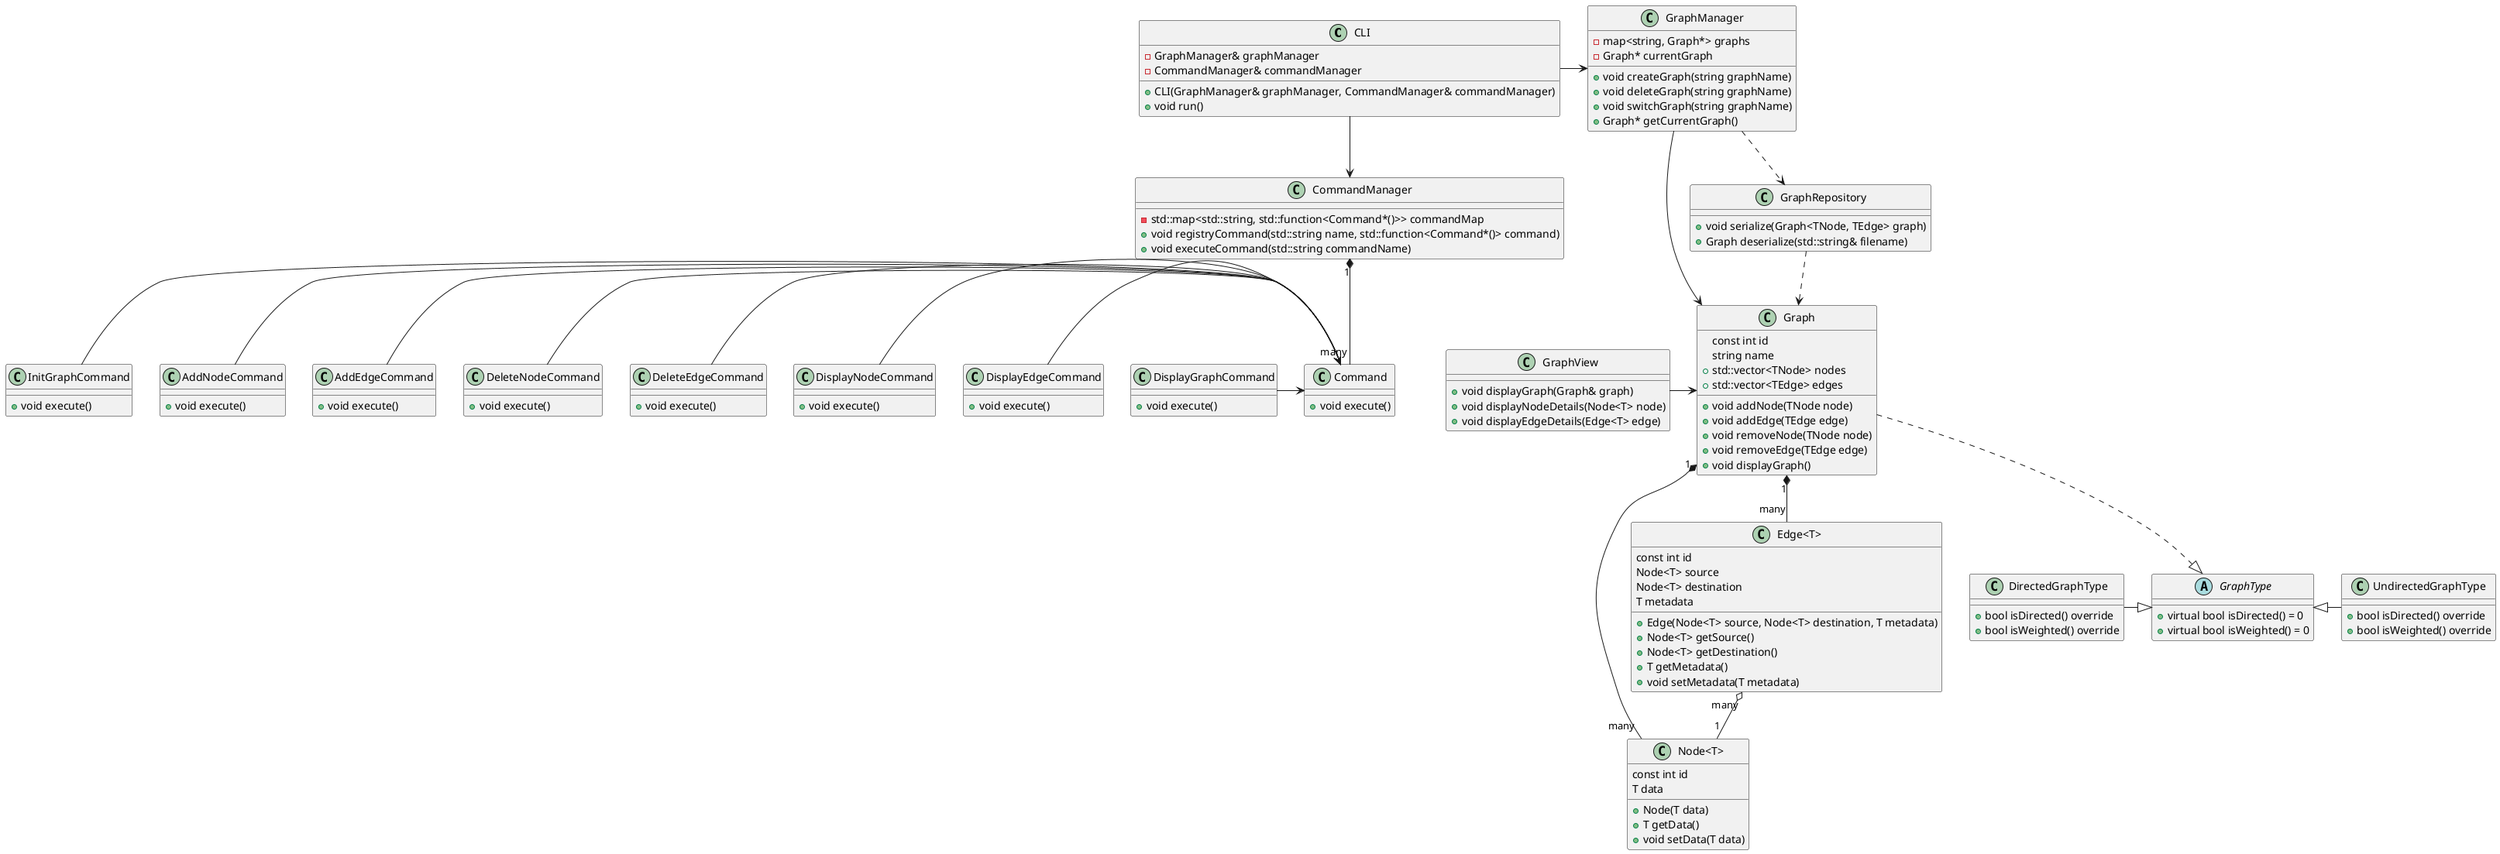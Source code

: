 @startuml
class CLI {
    -GraphManager& graphManager
    -CommandManager& commandManager
    +CLI(GraphManager& graphManager, CommandManager& commandManager)
    +void run()
}

CLI -> GraphManager
CLI --> CommandManager

class CommandManager {
    - std::map<std::string, std::function<Command*()>> commandMap
    + void registryCommand(std::string name, std::function<Command*()> command)
    + void executeCommand(std::string commandName)
}

class Command {
    + void execute()
}

class InitGraphCommand{
    + void execute()
}

class AddNodeCommand{
    + void execute()
}

class AddEdgeCommand{
    + void execute()
}

class DeleteNodeCommand{
    + void execute()
}

class DeleteEdgeCommand{
    + void execute()
}

class DisplayNodeCommand{
    + void execute()
}

class DisplayEdgeCommand{
    + void execute()
}

class DisplayGraphCommand{
    + void execute()
}

InitGraphCommand -> Command
AddNodeCommand -> Command
AddEdgeCommand -> Command
DeleteNodeCommand -> Command
DeleteEdgeCommand -> Command
DisplayNodeCommand -> Command
DisplayEdgeCommand -> Command
DisplayGraphCommand -> Command


class GraphManager {
    -map<string, Graph*> graphs
    -Graph* currentGraph
    +void createGraph(string graphName)
    +void deleteGraph(string graphName)
    +void switchGraph(string graphName)
    +Graph* getCurrentGraph()
}

GraphManager --> Graph

class Graph {
    const int id
    string name
    + std::vector<TNode> nodes
    + std::vector<TEdge> edges
    + void addNode(TNode node)
    + void addEdge(TEdge edge)
    + void removeNode(TNode node)
    + void removeEdge(TEdge edge)
    + void displayGraph()
}

abstract class GraphType {
    + virtual bool isDirected() = 0
    + virtual bool isWeighted() = 0
}

class DirectedGraphType {
    + bool isDirected() override
    + bool isWeighted() override
}
class UndirectedGraphType {
    + bool isDirected() override
    + bool isWeighted() override
}

class "Node<T>" {
      const int id
      T data
    + Node(T data)
    + T getData()
    + void setData(T data)
}

class "Edge<T>" {
      const int id
      Node<T> source
      Node<T> destination
      T metadata
    + Edge(Node<T> source, Node<T> destination, T metadata)
    + Node<T> getSource()
    + Node<T> getDestination()
    + T getMetadata()
    + void setMetadata(T metadata)
}

class GraphRepository {
    + void serialize(Graph<TNode, TEdge> graph)
    + Graph deserialize(std::string& filename)
}

class GraphView {
    + void displayGraph(Graph& graph)
    + void displayNodeDetails(Node<T> node)
    + void displayEdgeDetails(Edge<T> edge)
}

Graph "1" *-- "many" "Node<T>"
Graph "1" *-- "many" "Edge<T>"
"Edge<T>" "many" o-- "1" "Node<T>"

GraphRepository ..> "Graph"
GraphManager ..> "GraphRepository"

Graph ..|> GraphType

GraphType <|- UndirectedGraphType
DirectedGraphType -|> GraphType

GraphView -> Graph

CommandManager "1" *-- "many" "Command"


' patterns:
' 1) Service layer - CommandManager implements the pattern because it acts as an intermediary between the user interface (in this case, the CLI) and the core business logic (represented by the commands and graph operations)
' 2) Facade - CLI providing a unified interface to the underlying subsystems like CommandManager
' 3) Factory Method - CommandManager provide the REGISTER_COMMAND macro simplifies the process of registering commands with their creators, making the system more flexible and extensible by allowing new commands to be added without modifying existing code.
' 4) Plugin - Command provide method execute() to implement new command and next register this in CommandManager. It allows to provide new commands which user requires.
' 5) Repository - GraphRepository persist graph as file for next use in RAG system.
' 6) Metadata Mapping - DirectedGraphType and UnDirectedGraphType allow user provide elastic graph connections between nodes.
' 7) MVC - Graph, GraphManaged, GraphView, CLI - basic application architect for code readability.
' 8) Foreign Key Mapping - The Edge class contains a reference to the Node class to establish dependencies between the data.
' 9) Serialized LOB - GraphRepository can persist and upload graph as single file to simply process of sharing data between applications.
' 10) Application Controller - CommandManager control execution of all incoming commands as a gateway.
' 11) Data Transfer Object - GraphRepository can generate file to transfer graph tp another application as llama-index for generate index for RAG.
' 12) Registry - CommandManager allow registry new method to extend application.
' 13) Value Object - Node can be identified by information but not id.
' 14) Special Case -  GraphManage has special case when graph is not initialized or uploaded by user.

@enduml
